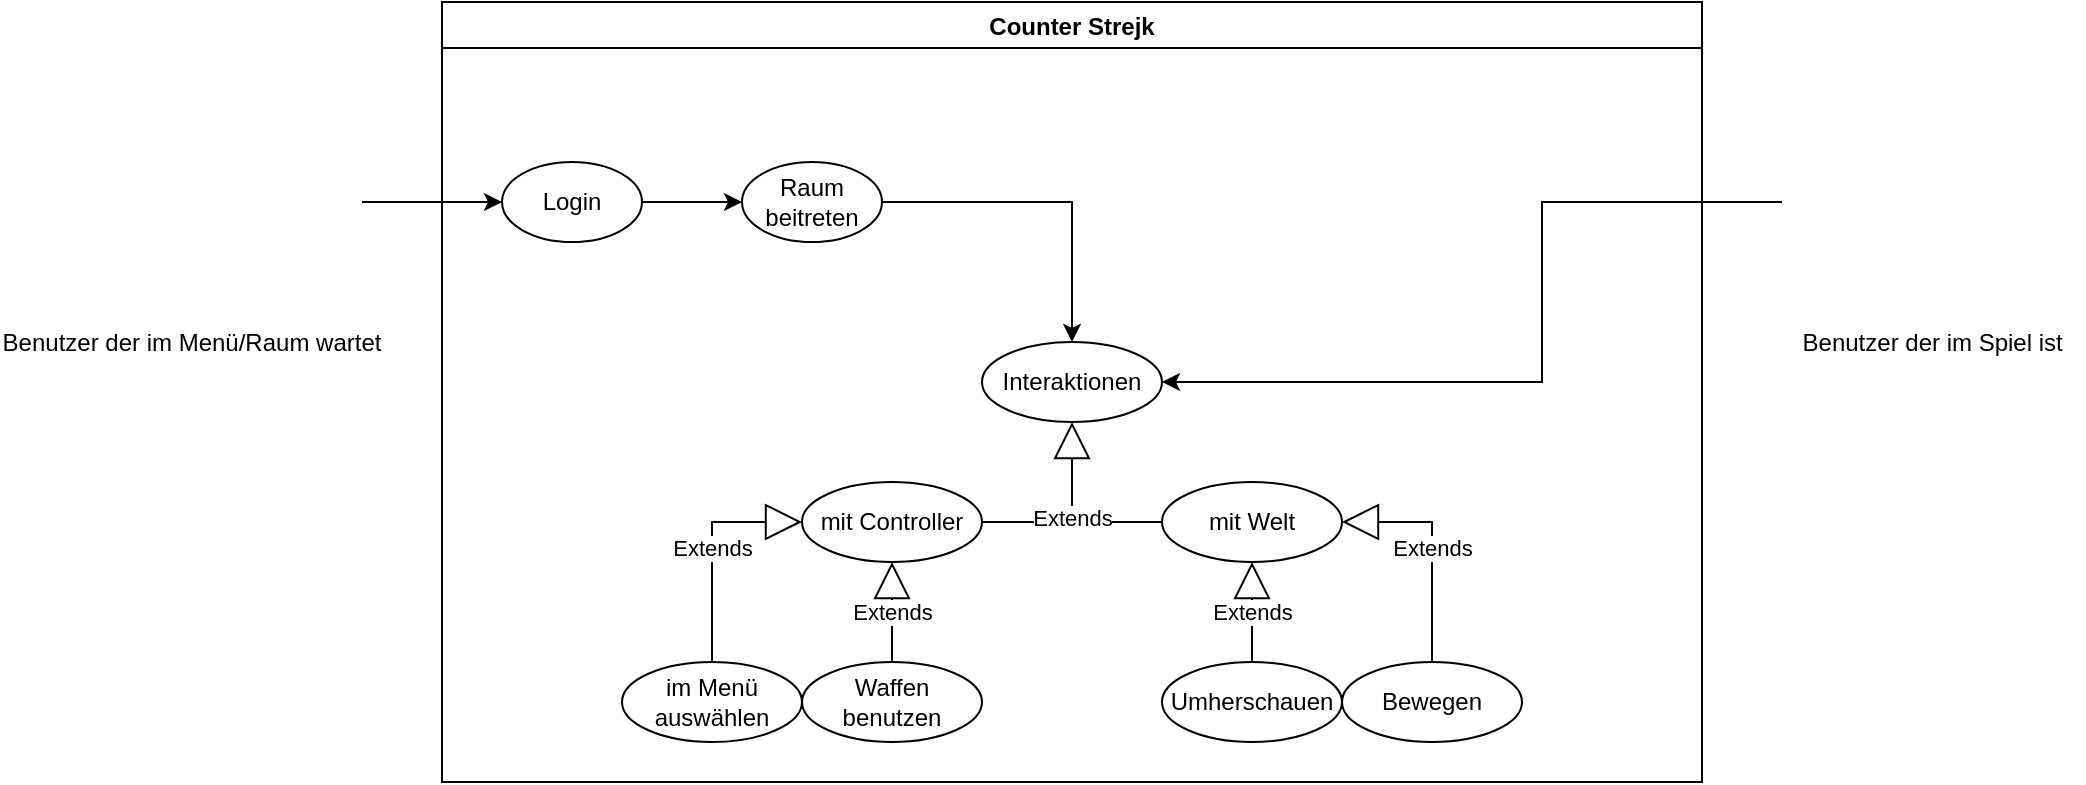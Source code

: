 <mxfile version="16.4.3" type="google"><diagram id="ATJB0xWPNYlwxSZFwcRt" name="Page-1"><mxGraphModel dx="1865" dy="546" grid="1" gridSize="10" guides="1" tooltips="1" connect="1" arrows="1" fold="1" page="1" pageScale="1" pageWidth="827" pageHeight="1169" math="0" shadow="0"><root><mxCell id="0"/><mxCell id="1" parent="0"/><mxCell id="IEEyjmYMcPolxv3uM8lI-56" value="" style="endArrow=none;html=1;rounded=0;exitX=0;exitY=0.5;exitDx=0;exitDy=0;" edge="1" parent="1" source="IEEyjmYMcPolxv3uM8lI-43"><mxGeometry width="50" height="50" relative="1" as="geometry"><mxPoint x="470" y="1100" as="sourcePoint"/><mxPoint x="350" y="980" as="targetPoint"/></mxGeometry></mxCell><mxCell id="IEEyjmYMcPolxv3uM8lI-27" value="Counter Strejk" style="swimlane;" vertex="1" parent="1"><mxGeometry x="80" y="720" width="630" height="390" as="geometry"/></mxCell><mxCell id="IEEyjmYMcPolxv3uM8lI-40" value="Interaktionen&lt;br&gt;" style="ellipse;whiteSpace=wrap;html=1;" vertex="1" parent="IEEyjmYMcPolxv3uM8lI-27"><mxGeometry x="270" y="170" width="90" height="40" as="geometry"/></mxCell><mxCell id="IEEyjmYMcPolxv3uM8lI-41" value="mit Controller" style="ellipse;whiteSpace=wrap;html=1;" vertex="1" parent="IEEyjmYMcPolxv3uM8lI-27"><mxGeometry x="180" y="240" width="90" height="40" as="geometry"/></mxCell><mxCell id="IEEyjmYMcPolxv3uM8lI-43" value="mit Welt" style="ellipse;whiteSpace=wrap;html=1;" vertex="1" parent="IEEyjmYMcPolxv3uM8lI-27"><mxGeometry x="360" y="240" width="90" height="40" as="geometry"/></mxCell><mxCell id="IEEyjmYMcPolxv3uM8lI-45" value="Waffen benutzen" style="ellipse;whiteSpace=wrap;html=1;" vertex="1" parent="IEEyjmYMcPolxv3uM8lI-27"><mxGeometry x="180" y="330" width="90" height="40" as="geometry"/></mxCell><mxCell id="IEEyjmYMcPolxv3uM8lI-46" value="im Menü auswählen" style="ellipse;whiteSpace=wrap;html=1;" vertex="1" parent="IEEyjmYMcPolxv3uM8lI-27"><mxGeometry x="90" y="330" width="90" height="40" as="geometry"/></mxCell><mxCell id="IEEyjmYMcPolxv3uM8lI-48" value="Bewegen" style="ellipse;whiteSpace=wrap;html=1;" vertex="1" parent="IEEyjmYMcPolxv3uM8lI-27"><mxGeometry x="450" y="330" width="90" height="40" as="geometry"/></mxCell><mxCell id="IEEyjmYMcPolxv3uM8lI-49" value="Umherschauen" style="ellipse;whiteSpace=wrap;html=1;" vertex="1" parent="IEEyjmYMcPolxv3uM8lI-27"><mxGeometry x="360" y="330" width="90" height="40" as="geometry"/></mxCell><mxCell id="IEEyjmYMcPolxv3uM8lI-51" value="Extends" style="endArrow=block;endSize=16;endFill=0;html=1;rounded=0;entryX=0.5;entryY=1;entryDx=0;entryDy=0;exitX=1;exitY=0.5;exitDx=0;exitDy=0;" edge="1" parent="IEEyjmYMcPolxv3uM8lI-27" source="IEEyjmYMcPolxv3uM8lI-41" target="IEEyjmYMcPolxv3uM8lI-40"><mxGeometry width="160" relative="1" as="geometry"><mxPoint x="330" y="360" as="sourcePoint"/><mxPoint x="490" y="360" as="targetPoint"/><Array as="points"><mxPoint x="315" y="260"/></Array></mxGeometry></mxCell><mxCell id="IEEyjmYMcPolxv3uM8lI-57" value="Extends" style="endArrow=block;endSize=16;endFill=0;html=1;rounded=0;entryX=0.5;entryY=1;entryDx=0;entryDy=0;exitX=0.5;exitY=0;exitDx=0;exitDy=0;" edge="1" parent="IEEyjmYMcPolxv3uM8lI-27" source="IEEyjmYMcPolxv3uM8lI-49" target="IEEyjmYMcPolxv3uM8lI-43"><mxGeometry width="160" relative="1" as="geometry"><mxPoint x="330" y="360" as="sourcePoint"/><mxPoint x="490" y="360" as="targetPoint"/></mxGeometry></mxCell><mxCell id="IEEyjmYMcPolxv3uM8lI-60" value="Extends" style="endArrow=block;endSize=16;endFill=0;html=1;rounded=0;entryX=0.5;entryY=1;entryDx=0;entryDy=0;exitX=0.5;exitY=0;exitDx=0;exitDy=0;" edge="1" parent="IEEyjmYMcPolxv3uM8lI-27" source="IEEyjmYMcPolxv3uM8lI-45" target="IEEyjmYMcPolxv3uM8lI-41"><mxGeometry width="160" relative="1" as="geometry"><mxPoint x="330" y="360" as="sourcePoint"/><mxPoint x="490" y="360" as="targetPoint"/></mxGeometry></mxCell><mxCell id="IEEyjmYMcPolxv3uM8lI-61" value="Extends" style="endArrow=block;endSize=16;endFill=0;html=1;rounded=0;entryX=0;entryY=0.5;entryDx=0;entryDy=0;exitX=0.5;exitY=0;exitDx=0;exitDy=0;" edge="1" parent="IEEyjmYMcPolxv3uM8lI-27" source="IEEyjmYMcPolxv3uM8lI-46" target="IEEyjmYMcPolxv3uM8lI-41"><mxGeometry width="160" relative="1" as="geometry"><mxPoint x="330" y="360" as="sourcePoint"/><mxPoint x="490" y="360" as="targetPoint"/><Array as="points"><mxPoint x="135" y="260"/></Array></mxGeometry></mxCell><mxCell id="IEEyjmYMcPolxv3uM8lI-64" value="Raum beitreten" style="ellipse;whiteSpace=wrap;html=1;" vertex="1" parent="IEEyjmYMcPolxv3uM8lI-27"><mxGeometry x="150" y="80" width="70" height="40" as="geometry"/></mxCell><mxCell id="IEEyjmYMcPolxv3uM8lI-28" value="Login" style="ellipse;whiteSpace=wrap;html=1;" vertex="1" parent="IEEyjmYMcPolxv3uM8lI-27"><mxGeometry x="30" y="80" width="70" height="40" as="geometry"/></mxCell><mxCell id="IEEyjmYMcPolxv3uM8lI-66" value="" style="endArrow=classic;html=1;rounded=0;entryX=0;entryY=0.5;entryDx=0;entryDy=0;exitX=1;exitY=0.5;exitDx=0;exitDy=0;" edge="1" parent="IEEyjmYMcPolxv3uM8lI-27" source="IEEyjmYMcPolxv3uM8lI-28" target="IEEyjmYMcPolxv3uM8lI-64"><mxGeometry width="50" height="50" relative="1" as="geometry"><mxPoint x="280" y="260" as="sourcePoint"/><mxPoint x="330" y="210" as="targetPoint"/></mxGeometry></mxCell><mxCell id="IEEyjmYMcPolxv3uM8lI-67" value="" style="endArrow=classic;html=1;rounded=0;exitX=1;exitY=0.5;exitDx=0;exitDy=0;entryX=0.5;entryY=0;entryDx=0;entryDy=0;" edge="1" parent="IEEyjmYMcPolxv3uM8lI-27" source="IEEyjmYMcPolxv3uM8lI-64" target="IEEyjmYMcPolxv3uM8lI-40"><mxGeometry width="50" height="50" relative="1" as="geometry"><mxPoint x="280" y="260" as="sourcePoint"/><mxPoint x="330" y="210" as="targetPoint"/><Array as="points"><mxPoint x="315" y="100"/></Array></mxGeometry></mxCell><mxCell id="IEEyjmYMcPolxv3uM8lI-50" value="Benutzer der im Menü/Raum wartet" style="shape=image;verticalLabelPosition=bottom;labelBackgroundColor=default;verticalAlign=top;aspect=fixed;imageAspect=0;image=https://c.tenor.com/bZpnYV69q7kAAAAM/kyriostsahs-lonely.gif;" vertex="1" parent="1"><mxGeometry x="-130" y="763.59" width="170" height="112.82" as="geometry"/></mxCell><mxCell id="IEEyjmYMcPolxv3uM8lI-58" value="Extends" style="endArrow=block;endSize=16;endFill=0;html=1;rounded=0;exitX=0.5;exitY=0;exitDx=0;exitDy=0;" edge="1" parent="1" source="IEEyjmYMcPolxv3uM8lI-48"><mxGeometry width="160" relative="1" as="geometry"><mxPoint x="410" y="1080" as="sourcePoint"/><mxPoint x="530" y="980" as="targetPoint"/><Array as="points"><mxPoint x="575" y="980"/></Array></mxGeometry></mxCell><mxCell id="IEEyjmYMcPolxv3uM8lI-62" value="Benutzer der im Spiel ist" style="shape=image;verticalLabelPosition=bottom;labelBackgroundColor=default;verticalAlign=top;aspect=fixed;imageAspect=0;image=https://media3.giphy.com/media/ORjfgiG9ZtxcQQwZzv/200.gif;" vertex="1" parent="1"><mxGeometry x="750" y="763.59" width="150.62" height="112.82" as="geometry"/></mxCell><mxCell id="IEEyjmYMcPolxv3uM8lI-65" value="" style="endArrow=classic;html=1;rounded=0;exitX=1;exitY=0.5;exitDx=0;exitDy=0;entryX=0;entryY=0.5;entryDx=0;entryDy=0;" edge="1" parent="1" source="IEEyjmYMcPolxv3uM8lI-50" target="IEEyjmYMcPolxv3uM8lI-28"><mxGeometry width="50" height="50" relative="1" as="geometry"><mxPoint x="360" y="980" as="sourcePoint"/><mxPoint x="410" y="930" as="targetPoint"/></mxGeometry></mxCell><mxCell id="IEEyjmYMcPolxv3uM8lI-69" value="" style="endArrow=classic;html=1;rounded=0;entryX=1;entryY=0.5;entryDx=0;entryDy=0;exitX=0;exitY=0.5;exitDx=0;exitDy=0;" edge="1" parent="1" source="IEEyjmYMcPolxv3uM8lI-62" target="IEEyjmYMcPolxv3uM8lI-40"><mxGeometry width="50" height="50" relative="1" as="geometry"><mxPoint x="360" y="980" as="sourcePoint"/><mxPoint x="410" y="930" as="targetPoint"/><Array as="points"><mxPoint x="630" y="820"/><mxPoint x="630" y="910"/></Array></mxGeometry></mxCell></root></mxGraphModel></diagram></mxfile>